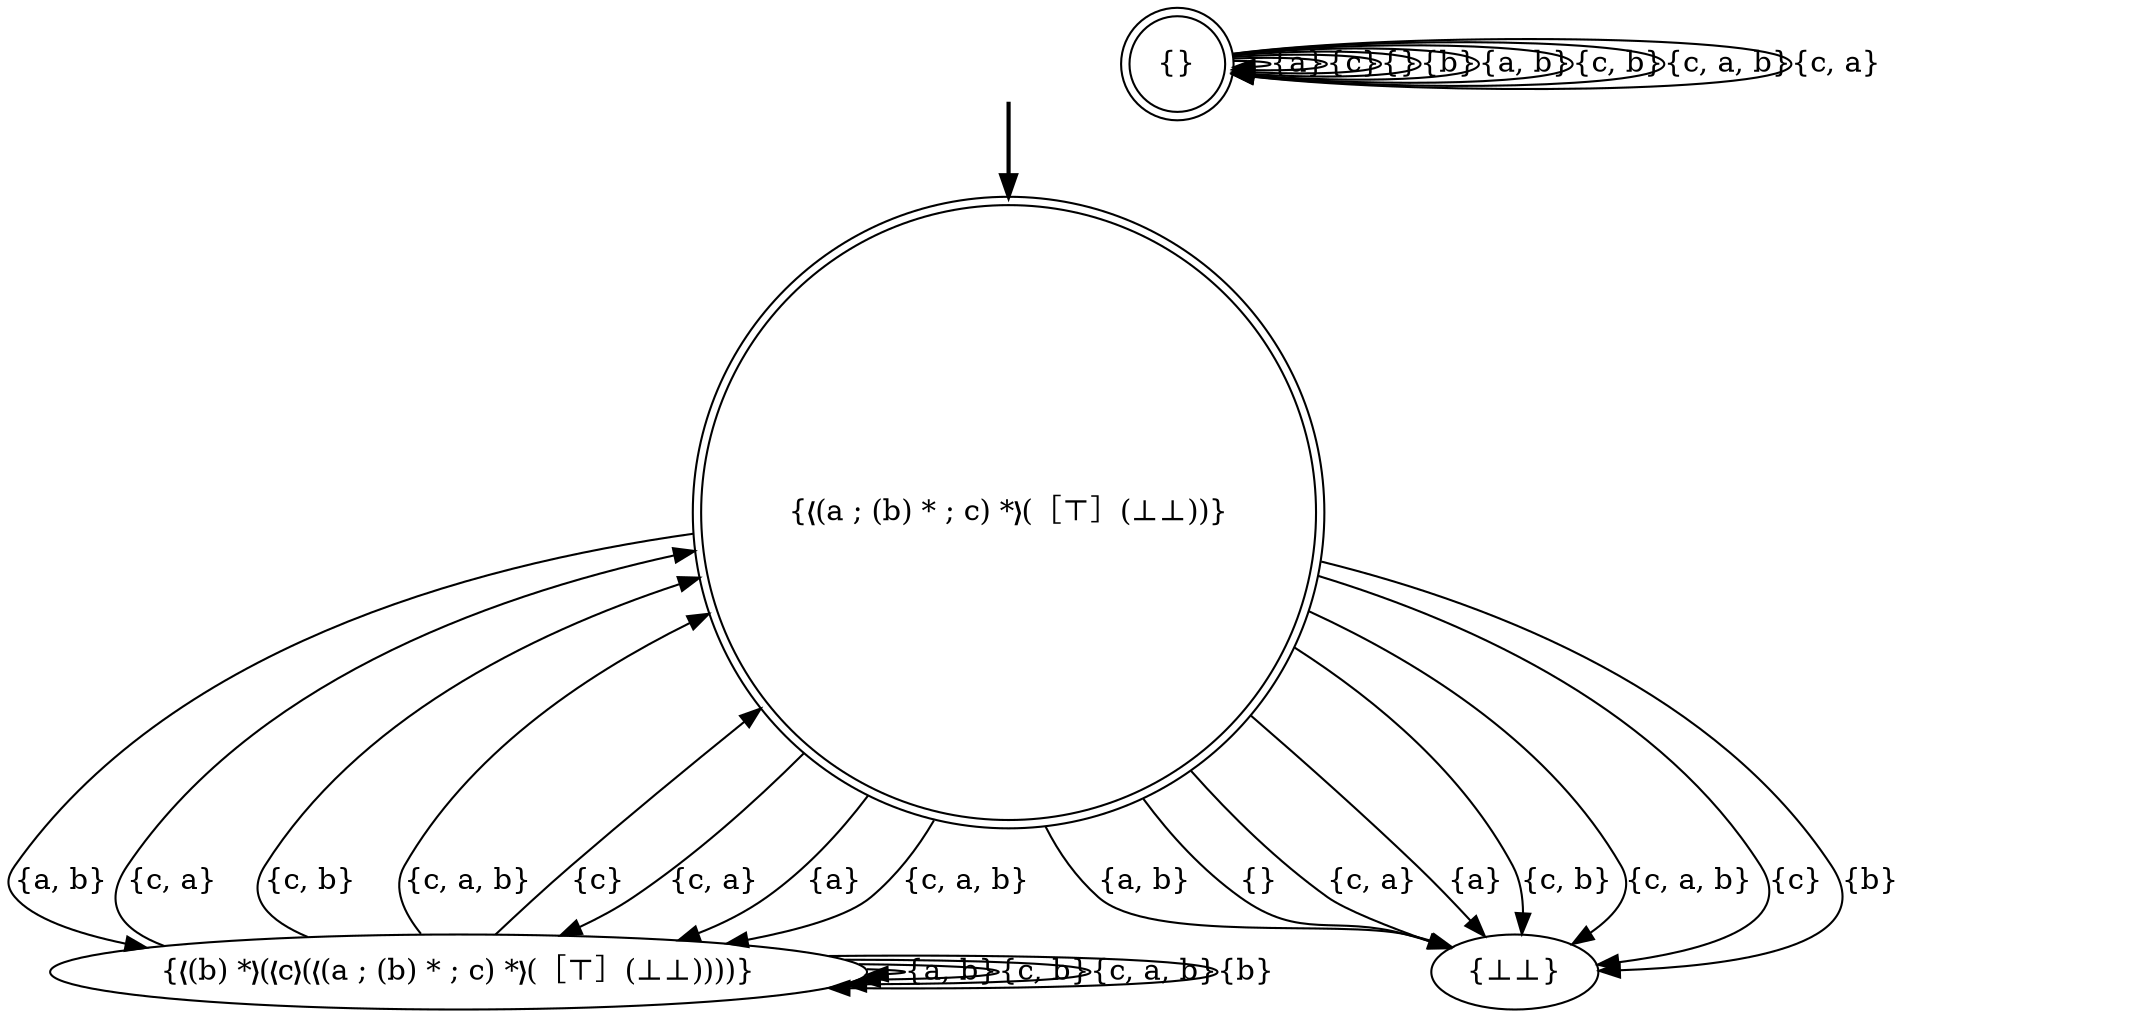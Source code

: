 digraph {
	fake0 [style=invisible]
	"{❬(b) *❭(❬c❭(❬(a ; (b) * ; c) *❭(［⊤］(⊥⊥))))}"
	"{❬(a ; (b) * ; c) *❭(［⊤］(⊥⊥))}" [root=true shape=doublecircle]
	"{⊥⊥}"
	"{}" [shape=doublecircle]
	fake0 -> "{❬(a ; (b) * ; c) *❭(［⊤］(⊥⊥))}" [style=bold]
	"{❬(b) *❭(❬c❭(❬(a ; (b) * ; c) *❭(［⊤］(⊥⊥))))}" -> "{❬(a ; (b) * ; c) *❭(［⊤］(⊥⊥))}" [label="{c, a}"]
	"{}" -> "{}" [label="{a}"]
	"{}" -> "{}" [label="{c}"]
	"{❬(b) *❭(❬c❭(❬(a ; (b) * ; c) *❭(［⊤］(⊥⊥))))}" -> "{❬(b) *❭(❬c❭(❬(a ; (b) * ; c) *❭(［⊤］(⊥⊥))))}" [label="{a, b}"]
	"{❬(b) *❭(❬c❭(❬(a ; (b) * ; c) *❭(［⊤］(⊥⊥))))}" -> "{❬(a ; (b) * ; c) *❭(［⊤］(⊥⊥))}" [label="{c, b}"]
	"{❬(b) *❭(❬c❭(❬(a ; (b) * ; c) *❭(［⊤］(⊥⊥))))}" -> "{❬(b) *❭(❬c❭(❬(a ; (b) * ; c) *❭(［⊤］(⊥⊥))))}" [label="{c, b}"]
	"{❬(b) *❭(❬c❭(❬(a ; (b) * ; c) *❭(［⊤］(⊥⊥))))}" -> "{❬(a ; (b) * ; c) *❭(［⊤］(⊥⊥))}" [label="{c, a, b}"]
	"{❬(b) *❭(❬c❭(❬(a ; (b) * ; c) *❭(［⊤］(⊥⊥))))}" -> "{❬(b) *❭(❬c❭(❬(a ; (b) * ; c) *❭(［⊤］(⊥⊥))))}" [label="{c, a, b}"]
	"{}" -> "{}" [label="{}"]
	"{❬(a ; (b) * ; c) *❭(［⊤］(⊥⊥))}" -> "{⊥⊥}" [label="{a, b}"]
	"{❬(a ; (b) * ; c) *❭(［⊤］(⊥⊥))}" -> "{❬(b) *❭(❬c❭(❬(a ; (b) * ; c) *❭(［⊤］(⊥⊥))))}" [label="{a, b}"]
	"{❬(a ; (b) * ; c) *❭(［⊤］(⊥⊥))}" -> "{⊥⊥}" [label="{}"]
	"{❬(a ; (b) * ; c) *❭(［⊤］(⊥⊥))}" -> "{⊥⊥}" [label="{c, a}"]
	"{❬(a ; (b) * ; c) *❭(［⊤］(⊥⊥))}" -> "{❬(b) *❭(❬c❭(❬(a ; (b) * ; c) *❭(［⊤］(⊥⊥))))}" [label="{c, a}"]
	"{❬(a ; (b) * ; c) *❭(［⊤］(⊥⊥))}" -> "{⊥⊥}" [label="{a}"]
	"{❬(a ; (b) * ; c) *❭(［⊤］(⊥⊥))}" -> "{❬(b) *❭(❬c❭(❬(a ; (b) * ; c) *❭(［⊤］(⊥⊥))))}" [label="{a}"]
	"{}" -> "{}" [label="{b}"]
	"{❬(a ; (b) * ; c) *❭(［⊤］(⊥⊥))}" -> "{⊥⊥}" [label="{c, b}"]
	"{❬(a ; (b) * ; c) *❭(［⊤］(⊥⊥))}" -> "{❬(b) *❭(❬c❭(❬(a ; (b) * ; c) *❭(［⊤］(⊥⊥))))}" [label="{c, a, b}"]
	"{❬(a ; (b) * ; c) *❭(［⊤］(⊥⊥))}" -> "{⊥⊥}" [label="{c, a, b}"]
	"{❬(a ; (b) * ; c) *❭(［⊤］(⊥⊥))}" -> "{⊥⊥}" [label="{c}"]
	"{}" -> "{}" [label="{a, b}"]
	"{❬(b) *❭(❬c❭(❬(a ; (b) * ; c) *❭(［⊤］(⊥⊥))))}" -> "{❬(b) *❭(❬c❭(❬(a ; (b) * ; c) *❭(［⊤］(⊥⊥))))}" [label="{b}"]
	"{}" -> "{}" [label="{c, b}"]
	"{❬(b) *❭(❬c❭(❬(a ; (b) * ; c) *❭(［⊤］(⊥⊥))))}" -> "{❬(a ; (b) * ; c) *❭(［⊤］(⊥⊥))}" [label="{c}"]
	"{}" -> "{}" [label="{c, a, b}"]
	"{❬(a ; (b) * ; c) *❭(［⊤］(⊥⊥))}" -> "{⊥⊥}" [label="{b}"]
	"{}" -> "{}" [label="{c, a}"]
}
